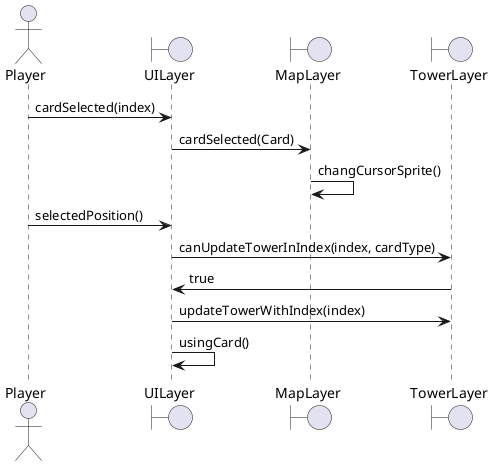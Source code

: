 @startuml
actor Player as Player
boundary UILayer as UILayer
boundary MapLayer as MapLayer
boundary TowerLayer as TowerLayer

Player -> UILayer : cardSelected(index)
UILayer -> MapLayer : cardSelected(Card)
MapLayer -> MapLayer : changCursorSprite()

Player -> UILayer : selectedPosition()
UILayer -> TowerLayer : canUpdateTowerInIndex(index, cardType)
TowerLayer -> UILayer : true
UILayer -> TowerLayer : updateTowerWithIndex(index)
UILayer -> UILayer : usingCard()

@enduml